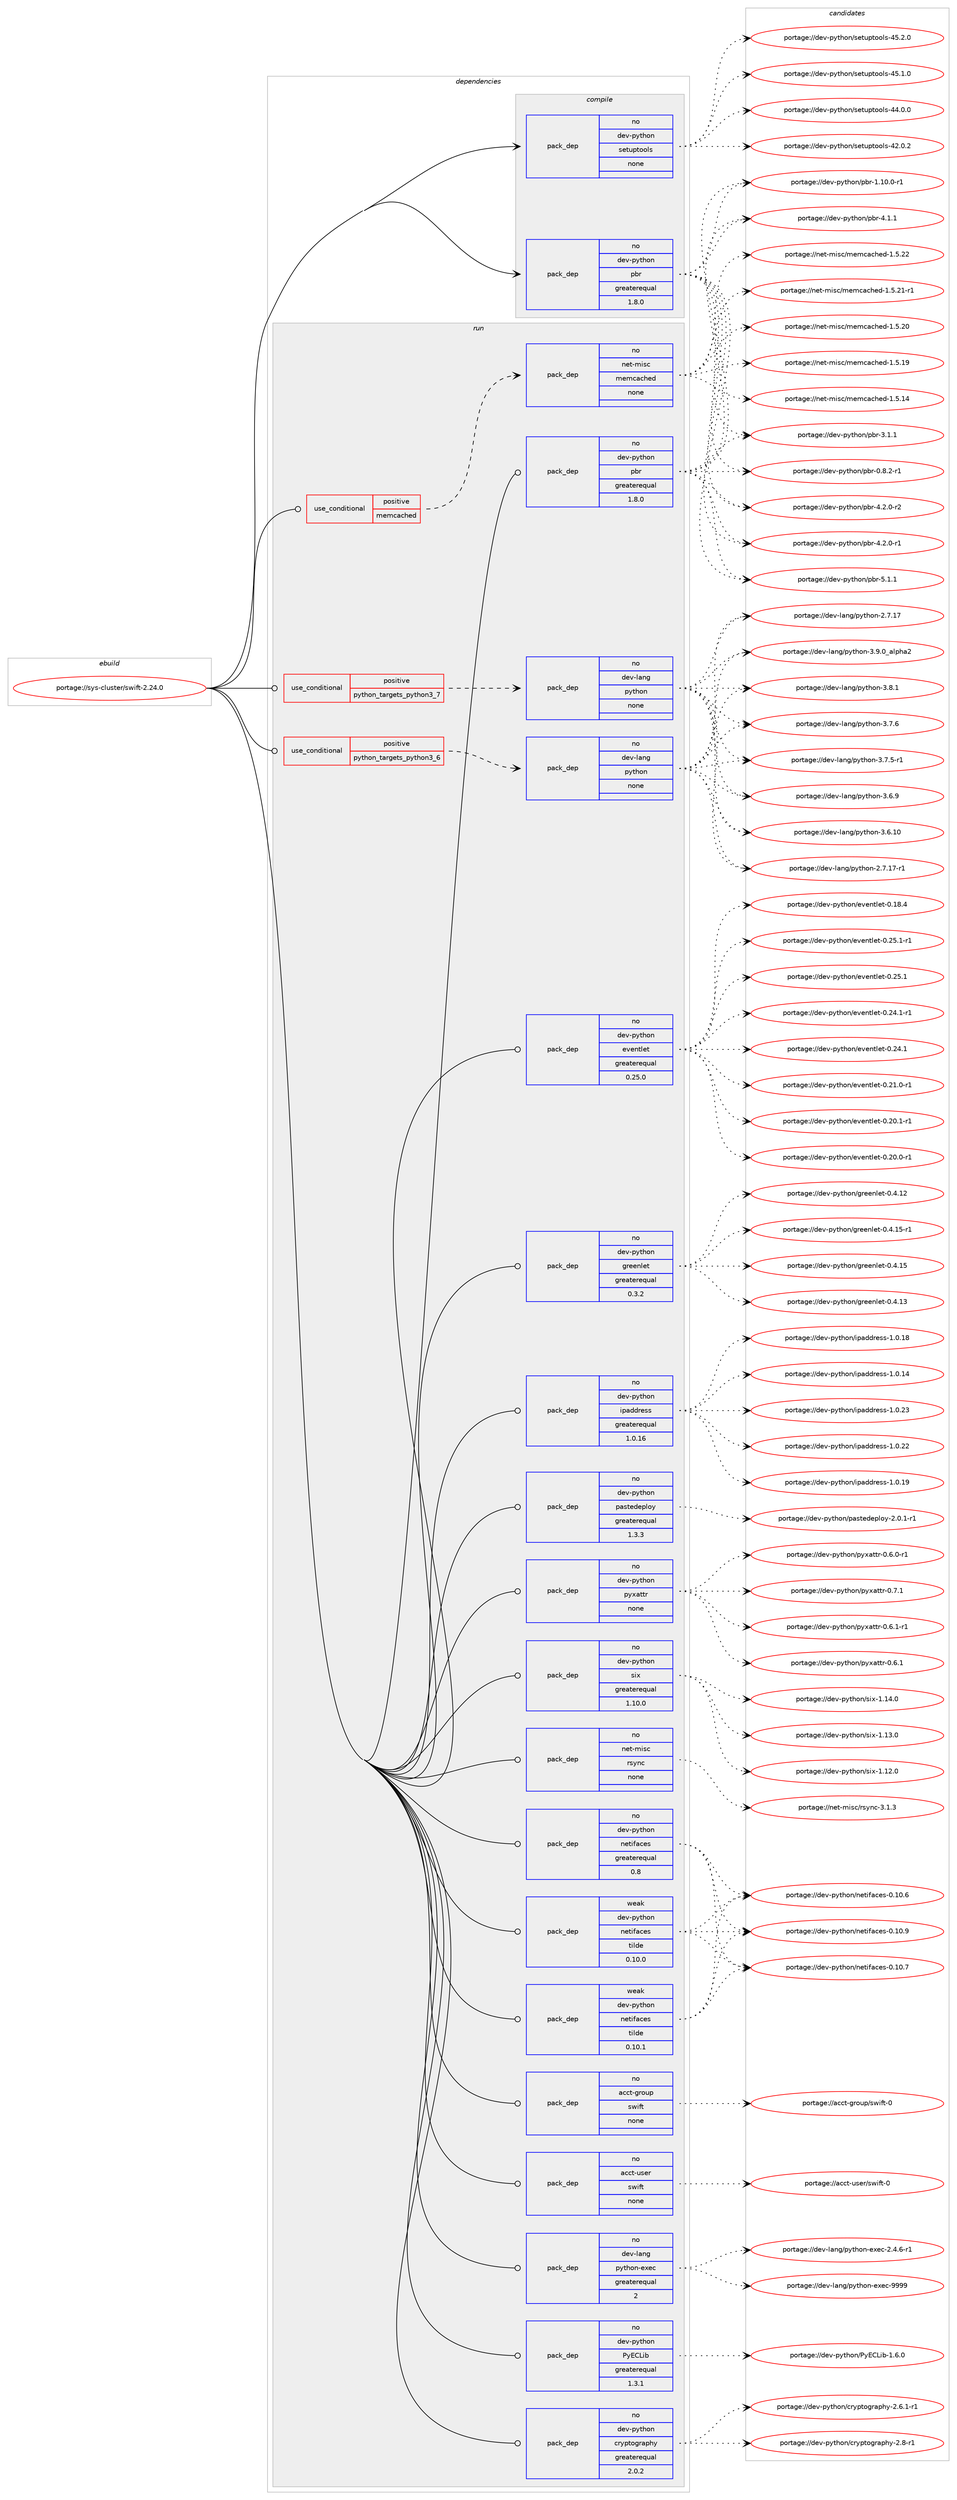 digraph prolog {

# *************
# Graph options
# *************

newrank=true;
concentrate=true;
compound=true;
graph [rankdir=LR,fontname=Helvetica,fontsize=10,ranksep=1.5];#, ranksep=2.5, nodesep=0.2];
edge  [arrowhead=vee];
node  [fontname=Helvetica,fontsize=10];

# **********
# The ebuild
# **********

subgraph cluster_leftcol {
color=gray;
label=<<i>ebuild</i>>;
id [label="portage://sys-cluster/swift-2.24.0", color=red, width=4, href="../sys-cluster/swift-2.24.0.svg"];
}

# ****************
# The dependencies
# ****************

subgraph cluster_midcol {
color=gray;
label=<<i>dependencies</i>>;
subgraph cluster_compile {
fillcolor="#eeeeee";
style=filled;
label=<<i>compile</i>>;
subgraph pack39015 {
dependency50409 [label=<<TABLE BORDER="0" CELLBORDER="1" CELLSPACING="0" CELLPADDING="4" WIDTH="220"><TR><TD ROWSPAN="6" CELLPADDING="30">pack_dep</TD></TR><TR><TD WIDTH="110">no</TD></TR><TR><TD>dev-python</TD></TR><TR><TD>pbr</TD></TR><TR><TD>greaterequal</TD></TR><TR><TD>1.8.0</TD></TR></TABLE>>, shape=none, color=blue];
}
id:e -> dependency50409:w [weight=20,style="solid",arrowhead="vee"];
subgraph pack39016 {
dependency50410 [label=<<TABLE BORDER="0" CELLBORDER="1" CELLSPACING="0" CELLPADDING="4" WIDTH="220"><TR><TD ROWSPAN="6" CELLPADDING="30">pack_dep</TD></TR><TR><TD WIDTH="110">no</TD></TR><TR><TD>dev-python</TD></TR><TR><TD>setuptools</TD></TR><TR><TD>none</TD></TR><TR><TD></TD></TR></TABLE>>, shape=none, color=blue];
}
id:e -> dependency50410:w [weight=20,style="solid",arrowhead="vee"];
}
subgraph cluster_compileandrun {
fillcolor="#eeeeee";
style=filled;
label=<<i>compile and run</i>>;
}
subgraph cluster_run {
fillcolor="#eeeeee";
style=filled;
label=<<i>run</i>>;
subgraph cond10279 {
dependency50411 [label=<<TABLE BORDER="0" CELLBORDER="1" CELLSPACING="0" CELLPADDING="4"><TR><TD ROWSPAN="3" CELLPADDING="10">use_conditional</TD></TR><TR><TD>positive</TD></TR><TR><TD>memcached</TD></TR></TABLE>>, shape=none, color=red];
subgraph pack39017 {
dependency50412 [label=<<TABLE BORDER="0" CELLBORDER="1" CELLSPACING="0" CELLPADDING="4" WIDTH="220"><TR><TD ROWSPAN="6" CELLPADDING="30">pack_dep</TD></TR><TR><TD WIDTH="110">no</TD></TR><TR><TD>net-misc</TD></TR><TR><TD>memcached</TD></TR><TR><TD>none</TD></TR><TR><TD></TD></TR></TABLE>>, shape=none, color=blue];
}
dependency50411:e -> dependency50412:w [weight=20,style="dashed",arrowhead="vee"];
}
id:e -> dependency50411:w [weight=20,style="solid",arrowhead="odot"];
subgraph cond10280 {
dependency50413 [label=<<TABLE BORDER="0" CELLBORDER="1" CELLSPACING="0" CELLPADDING="4"><TR><TD ROWSPAN="3" CELLPADDING="10">use_conditional</TD></TR><TR><TD>positive</TD></TR><TR><TD>python_targets_python3_6</TD></TR></TABLE>>, shape=none, color=red];
subgraph pack39018 {
dependency50414 [label=<<TABLE BORDER="0" CELLBORDER="1" CELLSPACING="0" CELLPADDING="4" WIDTH="220"><TR><TD ROWSPAN="6" CELLPADDING="30">pack_dep</TD></TR><TR><TD WIDTH="110">no</TD></TR><TR><TD>dev-lang</TD></TR><TR><TD>python</TD></TR><TR><TD>none</TD></TR><TR><TD></TD></TR></TABLE>>, shape=none, color=blue];
}
dependency50413:e -> dependency50414:w [weight=20,style="dashed",arrowhead="vee"];
}
id:e -> dependency50413:w [weight=20,style="solid",arrowhead="odot"];
subgraph cond10281 {
dependency50415 [label=<<TABLE BORDER="0" CELLBORDER="1" CELLSPACING="0" CELLPADDING="4"><TR><TD ROWSPAN="3" CELLPADDING="10">use_conditional</TD></TR><TR><TD>positive</TD></TR><TR><TD>python_targets_python3_7</TD></TR></TABLE>>, shape=none, color=red];
subgraph pack39019 {
dependency50416 [label=<<TABLE BORDER="0" CELLBORDER="1" CELLSPACING="0" CELLPADDING="4" WIDTH="220"><TR><TD ROWSPAN="6" CELLPADDING="30">pack_dep</TD></TR><TR><TD WIDTH="110">no</TD></TR><TR><TD>dev-lang</TD></TR><TR><TD>python</TD></TR><TR><TD>none</TD></TR><TR><TD></TD></TR></TABLE>>, shape=none, color=blue];
}
dependency50415:e -> dependency50416:w [weight=20,style="dashed",arrowhead="vee"];
}
id:e -> dependency50415:w [weight=20,style="solid",arrowhead="odot"];
subgraph pack39020 {
dependency50417 [label=<<TABLE BORDER="0" CELLBORDER="1" CELLSPACING="0" CELLPADDING="4" WIDTH="220"><TR><TD ROWSPAN="6" CELLPADDING="30">pack_dep</TD></TR><TR><TD WIDTH="110">no</TD></TR><TR><TD>acct-group</TD></TR><TR><TD>swift</TD></TR><TR><TD>none</TD></TR><TR><TD></TD></TR></TABLE>>, shape=none, color=blue];
}
id:e -> dependency50417:w [weight=20,style="solid",arrowhead="odot"];
subgraph pack39021 {
dependency50418 [label=<<TABLE BORDER="0" CELLBORDER="1" CELLSPACING="0" CELLPADDING="4" WIDTH="220"><TR><TD ROWSPAN="6" CELLPADDING="30">pack_dep</TD></TR><TR><TD WIDTH="110">no</TD></TR><TR><TD>acct-user</TD></TR><TR><TD>swift</TD></TR><TR><TD>none</TD></TR><TR><TD></TD></TR></TABLE>>, shape=none, color=blue];
}
id:e -> dependency50418:w [weight=20,style="solid",arrowhead="odot"];
subgraph pack39022 {
dependency50419 [label=<<TABLE BORDER="0" CELLBORDER="1" CELLSPACING="0" CELLPADDING="4" WIDTH="220"><TR><TD ROWSPAN="6" CELLPADDING="30">pack_dep</TD></TR><TR><TD WIDTH="110">no</TD></TR><TR><TD>dev-lang</TD></TR><TR><TD>python-exec</TD></TR><TR><TD>greaterequal</TD></TR><TR><TD>2</TD></TR></TABLE>>, shape=none, color=blue];
}
id:e -> dependency50419:w [weight=20,style="solid",arrowhead="odot"];
subgraph pack39023 {
dependency50420 [label=<<TABLE BORDER="0" CELLBORDER="1" CELLSPACING="0" CELLPADDING="4" WIDTH="220"><TR><TD ROWSPAN="6" CELLPADDING="30">pack_dep</TD></TR><TR><TD WIDTH="110">no</TD></TR><TR><TD>dev-python</TD></TR><TR><TD>PyECLib</TD></TR><TR><TD>greaterequal</TD></TR><TR><TD>1.3.1</TD></TR></TABLE>>, shape=none, color=blue];
}
id:e -> dependency50420:w [weight=20,style="solid",arrowhead="odot"];
subgraph pack39024 {
dependency50421 [label=<<TABLE BORDER="0" CELLBORDER="1" CELLSPACING="0" CELLPADDING="4" WIDTH="220"><TR><TD ROWSPAN="6" CELLPADDING="30">pack_dep</TD></TR><TR><TD WIDTH="110">no</TD></TR><TR><TD>dev-python</TD></TR><TR><TD>cryptography</TD></TR><TR><TD>greaterequal</TD></TR><TR><TD>2.0.2</TD></TR></TABLE>>, shape=none, color=blue];
}
id:e -> dependency50421:w [weight=20,style="solid",arrowhead="odot"];
subgraph pack39025 {
dependency50422 [label=<<TABLE BORDER="0" CELLBORDER="1" CELLSPACING="0" CELLPADDING="4" WIDTH="220"><TR><TD ROWSPAN="6" CELLPADDING="30">pack_dep</TD></TR><TR><TD WIDTH="110">no</TD></TR><TR><TD>dev-python</TD></TR><TR><TD>eventlet</TD></TR><TR><TD>greaterequal</TD></TR><TR><TD>0.25.0</TD></TR></TABLE>>, shape=none, color=blue];
}
id:e -> dependency50422:w [weight=20,style="solid",arrowhead="odot"];
subgraph pack39026 {
dependency50423 [label=<<TABLE BORDER="0" CELLBORDER="1" CELLSPACING="0" CELLPADDING="4" WIDTH="220"><TR><TD ROWSPAN="6" CELLPADDING="30">pack_dep</TD></TR><TR><TD WIDTH="110">no</TD></TR><TR><TD>dev-python</TD></TR><TR><TD>greenlet</TD></TR><TR><TD>greaterequal</TD></TR><TR><TD>0.3.2</TD></TR></TABLE>>, shape=none, color=blue];
}
id:e -> dependency50423:w [weight=20,style="solid",arrowhead="odot"];
subgraph pack39027 {
dependency50424 [label=<<TABLE BORDER="0" CELLBORDER="1" CELLSPACING="0" CELLPADDING="4" WIDTH="220"><TR><TD ROWSPAN="6" CELLPADDING="30">pack_dep</TD></TR><TR><TD WIDTH="110">no</TD></TR><TR><TD>dev-python</TD></TR><TR><TD>ipaddress</TD></TR><TR><TD>greaterequal</TD></TR><TR><TD>1.0.16</TD></TR></TABLE>>, shape=none, color=blue];
}
id:e -> dependency50424:w [weight=20,style="solid",arrowhead="odot"];
subgraph pack39028 {
dependency50425 [label=<<TABLE BORDER="0" CELLBORDER="1" CELLSPACING="0" CELLPADDING="4" WIDTH="220"><TR><TD ROWSPAN="6" CELLPADDING="30">pack_dep</TD></TR><TR><TD WIDTH="110">no</TD></TR><TR><TD>dev-python</TD></TR><TR><TD>netifaces</TD></TR><TR><TD>greaterequal</TD></TR><TR><TD>0.8</TD></TR></TABLE>>, shape=none, color=blue];
}
id:e -> dependency50425:w [weight=20,style="solid",arrowhead="odot"];
subgraph pack39029 {
dependency50426 [label=<<TABLE BORDER="0" CELLBORDER="1" CELLSPACING="0" CELLPADDING="4" WIDTH="220"><TR><TD ROWSPAN="6" CELLPADDING="30">pack_dep</TD></TR><TR><TD WIDTH="110">no</TD></TR><TR><TD>dev-python</TD></TR><TR><TD>pastedeploy</TD></TR><TR><TD>greaterequal</TD></TR><TR><TD>1.3.3</TD></TR></TABLE>>, shape=none, color=blue];
}
id:e -> dependency50426:w [weight=20,style="solid",arrowhead="odot"];
subgraph pack39030 {
dependency50427 [label=<<TABLE BORDER="0" CELLBORDER="1" CELLSPACING="0" CELLPADDING="4" WIDTH="220"><TR><TD ROWSPAN="6" CELLPADDING="30">pack_dep</TD></TR><TR><TD WIDTH="110">no</TD></TR><TR><TD>dev-python</TD></TR><TR><TD>pbr</TD></TR><TR><TD>greaterequal</TD></TR><TR><TD>1.8.0</TD></TR></TABLE>>, shape=none, color=blue];
}
id:e -> dependency50427:w [weight=20,style="solid",arrowhead="odot"];
subgraph pack39031 {
dependency50428 [label=<<TABLE BORDER="0" CELLBORDER="1" CELLSPACING="0" CELLPADDING="4" WIDTH="220"><TR><TD ROWSPAN="6" CELLPADDING="30">pack_dep</TD></TR><TR><TD WIDTH="110">no</TD></TR><TR><TD>dev-python</TD></TR><TR><TD>pyxattr</TD></TR><TR><TD>none</TD></TR><TR><TD></TD></TR></TABLE>>, shape=none, color=blue];
}
id:e -> dependency50428:w [weight=20,style="solid",arrowhead="odot"];
subgraph pack39032 {
dependency50429 [label=<<TABLE BORDER="0" CELLBORDER="1" CELLSPACING="0" CELLPADDING="4" WIDTH="220"><TR><TD ROWSPAN="6" CELLPADDING="30">pack_dep</TD></TR><TR><TD WIDTH="110">no</TD></TR><TR><TD>dev-python</TD></TR><TR><TD>six</TD></TR><TR><TD>greaterequal</TD></TR><TR><TD>1.10.0</TD></TR></TABLE>>, shape=none, color=blue];
}
id:e -> dependency50429:w [weight=20,style="solid",arrowhead="odot"];
subgraph pack39033 {
dependency50430 [label=<<TABLE BORDER="0" CELLBORDER="1" CELLSPACING="0" CELLPADDING="4" WIDTH="220"><TR><TD ROWSPAN="6" CELLPADDING="30">pack_dep</TD></TR><TR><TD WIDTH="110">no</TD></TR><TR><TD>net-misc</TD></TR><TR><TD>rsync</TD></TR><TR><TD>none</TD></TR><TR><TD></TD></TR></TABLE>>, shape=none, color=blue];
}
id:e -> dependency50430:w [weight=20,style="solid",arrowhead="odot"];
subgraph pack39034 {
dependency50431 [label=<<TABLE BORDER="0" CELLBORDER="1" CELLSPACING="0" CELLPADDING="4" WIDTH="220"><TR><TD ROWSPAN="6" CELLPADDING="30">pack_dep</TD></TR><TR><TD WIDTH="110">weak</TD></TR><TR><TD>dev-python</TD></TR><TR><TD>netifaces</TD></TR><TR><TD>tilde</TD></TR><TR><TD>0.10.0</TD></TR></TABLE>>, shape=none, color=blue];
}
id:e -> dependency50431:w [weight=20,style="solid",arrowhead="odot"];
subgraph pack39035 {
dependency50432 [label=<<TABLE BORDER="0" CELLBORDER="1" CELLSPACING="0" CELLPADDING="4" WIDTH="220"><TR><TD ROWSPAN="6" CELLPADDING="30">pack_dep</TD></TR><TR><TD WIDTH="110">weak</TD></TR><TR><TD>dev-python</TD></TR><TR><TD>netifaces</TD></TR><TR><TD>tilde</TD></TR><TR><TD>0.10.1</TD></TR></TABLE>>, shape=none, color=blue];
}
id:e -> dependency50432:w [weight=20,style="solid",arrowhead="odot"];
}
}

# **************
# The candidates
# **************

subgraph cluster_choices {
rank=same;
color=gray;
label=<<i>candidates</i>>;

subgraph choice39015 {
color=black;
nodesep=1;
choice100101118451121211161041111104711298114455346494649 [label="portage://dev-python/pbr-5.1.1", color=red, width=4,href="../dev-python/pbr-5.1.1.svg"];
choice1001011184511212111610411111047112981144552465046484511450 [label="portage://dev-python/pbr-4.2.0-r2", color=red, width=4,href="../dev-python/pbr-4.2.0-r2.svg"];
choice1001011184511212111610411111047112981144552465046484511449 [label="portage://dev-python/pbr-4.2.0-r1", color=red, width=4,href="../dev-python/pbr-4.2.0-r1.svg"];
choice100101118451121211161041111104711298114455246494649 [label="portage://dev-python/pbr-4.1.1", color=red, width=4,href="../dev-python/pbr-4.1.1.svg"];
choice100101118451121211161041111104711298114455146494649 [label="portage://dev-python/pbr-3.1.1", color=red, width=4,href="../dev-python/pbr-3.1.1.svg"];
choice100101118451121211161041111104711298114454946494846484511449 [label="portage://dev-python/pbr-1.10.0-r1", color=red, width=4,href="../dev-python/pbr-1.10.0-r1.svg"];
choice1001011184511212111610411111047112981144548465646504511449 [label="portage://dev-python/pbr-0.8.2-r1", color=red, width=4,href="../dev-python/pbr-0.8.2-r1.svg"];
dependency50409:e -> choice100101118451121211161041111104711298114455346494649:w [style=dotted,weight="100"];
dependency50409:e -> choice1001011184511212111610411111047112981144552465046484511450:w [style=dotted,weight="100"];
dependency50409:e -> choice1001011184511212111610411111047112981144552465046484511449:w [style=dotted,weight="100"];
dependency50409:e -> choice100101118451121211161041111104711298114455246494649:w [style=dotted,weight="100"];
dependency50409:e -> choice100101118451121211161041111104711298114455146494649:w [style=dotted,weight="100"];
dependency50409:e -> choice100101118451121211161041111104711298114454946494846484511449:w [style=dotted,weight="100"];
dependency50409:e -> choice1001011184511212111610411111047112981144548465646504511449:w [style=dotted,weight="100"];
}
subgraph choice39016 {
color=black;
nodesep=1;
choice100101118451121211161041111104711510111611711211611111110811545525346504648 [label="portage://dev-python/setuptools-45.2.0", color=red, width=4,href="../dev-python/setuptools-45.2.0.svg"];
choice100101118451121211161041111104711510111611711211611111110811545525346494648 [label="portage://dev-python/setuptools-45.1.0", color=red, width=4,href="../dev-python/setuptools-45.1.0.svg"];
choice100101118451121211161041111104711510111611711211611111110811545525246484648 [label="portage://dev-python/setuptools-44.0.0", color=red, width=4,href="../dev-python/setuptools-44.0.0.svg"];
choice100101118451121211161041111104711510111611711211611111110811545525046484650 [label="portage://dev-python/setuptools-42.0.2", color=red, width=4,href="../dev-python/setuptools-42.0.2.svg"];
dependency50410:e -> choice100101118451121211161041111104711510111611711211611111110811545525346504648:w [style=dotted,weight="100"];
dependency50410:e -> choice100101118451121211161041111104711510111611711211611111110811545525346494648:w [style=dotted,weight="100"];
dependency50410:e -> choice100101118451121211161041111104711510111611711211611111110811545525246484648:w [style=dotted,weight="100"];
dependency50410:e -> choice100101118451121211161041111104711510111611711211611111110811545525046484650:w [style=dotted,weight="100"];
}
subgraph choice39017 {
color=black;
nodesep=1;
choice11010111645109105115994710910110999979910410110045494653465050 [label="portage://net-misc/memcached-1.5.22", color=red, width=4,href="../net-misc/memcached-1.5.22.svg"];
choice110101116451091051159947109101109999799104101100454946534650494511449 [label="portage://net-misc/memcached-1.5.21-r1", color=red, width=4,href="../net-misc/memcached-1.5.21-r1.svg"];
choice11010111645109105115994710910110999979910410110045494653465048 [label="portage://net-misc/memcached-1.5.20", color=red, width=4,href="../net-misc/memcached-1.5.20.svg"];
choice11010111645109105115994710910110999979910410110045494653464957 [label="portage://net-misc/memcached-1.5.19", color=red, width=4,href="../net-misc/memcached-1.5.19.svg"];
choice11010111645109105115994710910110999979910410110045494653464952 [label="portage://net-misc/memcached-1.5.14", color=red, width=4,href="../net-misc/memcached-1.5.14.svg"];
dependency50412:e -> choice11010111645109105115994710910110999979910410110045494653465050:w [style=dotted,weight="100"];
dependency50412:e -> choice110101116451091051159947109101109999799104101100454946534650494511449:w [style=dotted,weight="100"];
dependency50412:e -> choice11010111645109105115994710910110999979910410110045494653465048:w [style=dotted,weight="100"];
dependency50412:e -> choice11010111645109105115994710910110999979910410110045494653464957:w [style=dotted,weight="100"];
dependency50412:e -> choice11010111645109105115994710910110999979910410110045494653464952:w [style=dotted,weight="100"];
}
subgraph choice39018 {
color=black;
nodesep=1;
choice10010111845108971101034711212111610411111045514657464895971081121049750 [label="portage://dev-lang/python-3.9.0_alpha2", color=red, width=4,href="../dev-lang/python-3.9.0_alpha2.svg"];
choice100101118451089711010347112121116104111110455146564649 [label="portage://dev-lang/python-3.8.1", color=red, width=4,href="../dev-lang/python-3.8.1.svg"];
choice100101118451089711010347112121116104111110455146554654 [label="portage://dev-lang/python-3.7.6", color=red, width=4,href="../dev-lang/python-3.7.6.svg"];
choice1001011184510897110103471121211161041111104551465546534511449 [label="portage://dev-lang/python-3.7.5-r1", color=red, width=4,href="../dev-lang/python-3.7.5-r1.svg"];
choice100101118451089711010347112121116104111110455146544657 [label="portage://dev-lang/python-3.6.9", color=red, width=4,href="../dev-lang/python-3.6.9.svg"];
choice10010111845108971101034711212111610411111045514654464948 [label="portage://dev-lang/python-3.6.10", color=red, width=4,href="../dev-lang/python-3.6.10.svg"];
choice100101118451089711010347112121116104111110455046554649554511449 [label="portage://dev-lang/python-2.7.17-r1", color=red, width=4,href="../dev-lang/python-2.7.17-r1.svg"];
choice10010111845108971101034711212111610411111045504655464955 [label="portage://dev-lang/python-2.7.17", color=red, width=4,href="../dev-lang/python-2.7.17.svg"];
dependency50414:e -> choice10010111845108971101034711212111610411111045514657464895971081121049750:w [style=dotted,weight="100"];
dependency50414:e -> choice100101118451089711010347112121116104111110455146564649:w [style=dotted,weight="100"];
dependency50414:e -> choice100101118451089711010347112121116104111110455146554654:w [style=dotted,weight="100"];
dependency50414:e -> choice1001011184510897110103471121211161041111104551465546534511449:w [style=dotted,weight="100"];
dependency50414:e -> choice100101118451089711010347112121116104111110455146544657:w [style=dotted,weight="100"];
dependency50414:e -> choice10010111845108971101034711212111610411111045514654464948:w [style=dotted,weight="100"];
dependency50414:e -> choice100101118451089711010347112121116104111110455046554649554511449:w [style=dotted,weight="100"];
dependency50414:e -> choice10010111845108971101034711212111610411111045504655464955:w [style=dotted,weight="100"];
}
subgraph choice39019 {
color=black;
nodesep=1;
choice10010111845108971101034711212111610411111045514657464895971081121049750 [label="portage://dev-lang/python-3.9.0_alpha2", color=red, width=4,href="../dev-lang/python-3.9.0_alpha2.svg"];
choice100101118451089711010347112121116104111110455146564649 [label="portage://dev-lang/python-3.8.1", color=red, width=4,href="../dev-lang/python-3.8.1.svg"];
choice100101118451089711010347112121116104111110455146554654 [label="portage://dev-lang/python-3.7.6", color=red, width=4,href="../dev-lang/python-3.7.6.svg"];
choice1001011184510897110103471121211161041111104551465546534511449 [label="portage://dev-lang/python-3.7.5-r1", color=red, width=4,href="../dev-lang/python-3.7.5-r1.svg"];
choice100101118451089711010347112121116104111110455146544657 [label="portage://dev-lang/python-3.6.9", color=red, width=4,href="../dev-lang/python-3.6.9.svg"];
choice10010111845108971101034711212111610411111045514654464948 [label="portage://dev-lang/python-3.6.10", color=red, width=4,href="../dev-lang/python-3.6.10.svg"];
choice100101118451089711010347112121116104111110455046554649554511449 [label="portage://dev-lang/python-2.7.17-r1", color=red, width=4,href="../dev-lang/python-2.7.17-r1.svg"];
choice10010111845108971101034711212111610411111045504655464955 [label="portage://dev-lang/python-2.7.17", color=red, width=4,href="../dev-lang/python-2.7.17.svg"];
dependency50416:e -> choice10010111845108971101034711212111610411111045514657464895971081121049750:w [style=dotted,weight="100"];
dependency50416:e -> choice100101118451089711010347112121116104111110455146564649:w [style=dotted,weight="100"];
dependency50416:e -> choice100101118451089711010347112121116104111110455146554654:w [style=dotted,weight="100"];
dependency50416:e -> choice1001011184510897110103471121211161041111104551465546534511449:w [style=dotted,weight="100"];
dependency50416:e -> choice100101118451089711010347112121116104111110455146544657:w [style=dotted,weight="100"];
dependency50416:e -> choice10010111845108971101034711212111610411111045514654464948:w [style=dotted,weight="100"];
dependency50416:e -> choice100101118451089711010347112121116104111110455046554649554511449:w [style=dotted,weight="100"];
dependency50416:e -> choice10010111845108971101034711212111610411111045504655464955:w [style=dotted,weight="100"];
}
subgraph choice39020 {
color=black;
nodesep=1;
choice97999911645103114111117112471151191051021164548 [label="portage://acct-group/swift-0", color=red, width=4,href="../acct-group/swift-0.svg"];
dependency50417:e -> choice97999911645103114111117112471151191051021164548:w [style=dotted,weight="100"];
}
subgraph choice39021 {
color=black;
nodesep=1;
choice97999911645117115101114471151191051021164548 [label="portage://acct-user/swift-0", color=red, width=4,href="../acct-user/swift-0.svg"];
dependency50418:e -> choice97999911645117115101114471151191051021164548:w [style=dotted,weight="100"];
}
subgraph choice39022 {
color=black;
nodesep=1;
choice10010111845108971101034711212111610411111045101120101994557575757 [label="portage://dev-lang/python-exec-9999", color=red, width=4,href="../dev-lang/python-exec-9999.svg"];
choice10010111845108971101034711212111610411111045101120101994550465246544511449 [label="portage://dev-lang/python-exec-2.4.6-r1", color=red, width=4,href="../dev-lang/python-exec-2.4.6-r1.svg"];
dependency50419:e -> choice10010111845108971101034711212111610411111045101120101994557575757:w [style=dotted,weight="100"];
dependency50419:e -> choice10010111845108971101034711212111610411111045101120101994550465246544511449:w [style=dotted,weight="100"];
}
subgraph choice39023 {
color=black;
nodesep=1;
choice10010111845112121116104111110478012169677610598454946544648 [label="portage://dev-python/PyECLib-1.6.0", color=red, width=4,href="../dev-python/PyECLib-1.6.0.svg"];
dependency50420:e -> choice10010111845112121116104111110478012169677610598454946544648:w [style=dotted,weight="100"];
}
subgraph choice39024 {
color=black;
nodesep=1;
choice10010111845112121116104111110479911412111211611110311497112104121455046564511449 [label="portage://dev-python/cryptography-2.8-r1", color=red, width=4,href="../dev-python/cryptography-2.8-r1.svg"];
choice100101118451121211161041111104799114121112116111103114971121041214550465446494511449 [label="portage://dev-python/cryptography-2.6.1-r1", color=red, width=4,href="../dev-python/cryptography-2.6.1-r1.svg"];
dependency50421:e -> choice10010111845112121116104111110479911412111211611110311497112104121455046564511449:w [style=dotted,weight="100"];
dependency50421:e -> choice100101118451121211161041111104799114121112116111103114971121041214550465446494511449:w [style=dotted,weight="100"];
}
subgraph choice39025 {
color=black;
nodesep=1;
choice1001011184511212111610411111047101118101110116108101116454846505346494511449 [label="portage://dev-python/eventlet-0.25.1-r1", color=red, width=4,href="../dev-python/eventlet-0.25.1-r1.svg"];
choice100101118451121211161041111104710111810111011610810111645484650534649 [label="portage://dev-python/eventlet-0.25.1", color=red, width=4,href="../dev-python/eventlet-0.25.1.svg"];
choice1001011184511212111610411111047101118101110116108101116454846505246494511449 [label="portage://dev-python/eventlet-0.24.1-r1", color=red, width=4,href="../dev-python/eventlet-0.24.1-r1.svg"];
choice100101118451121211161041111104710111810111011610810111645484650524649 [label="portage://dev-python/eventlet-0.24.1", color=red, width=4,href="../dev-python/eventlet-0.24.1.svg"];
choice1001011184511212111610411111047101118101110116108101116454846504946484511449 [label="portage://dev-python/eventlet-0.21.0-r1", color=red, width=4,href="../dev-python/eventlet-0.21.0-r1.svg"];
choice1001011184511212111610411111047101118101110116108101116454846504846494511449 [label="portage://dev-python/eventlet-0.20.1-r1", color=red, width=4,href="../dev-python/eventlet-0.20.1-r1.svg"];
choice1001011184511212111610411111047101118101110116108101116454846504846484511449 [label="portage://dev-python/eventlet-0.20.0-r1", color=red, width=4,href="../dev-python/eventlet-0.20.0-r1.svg"];
choice100101118451121211161041111104710111810111011610810111645484649564652 [label="portage://dev-python/eventlet-0.18.4", color=red, width=4,href="../dev-python/eventlet-0.18.4.svg"];
dependency50422:e -> choice1001011184511212111610411111047101118101110116108101116454846505346494511449:w [style=dotted,weight="100"];
dependency50422:e -> choice100101118451121211161041111104710111810111011610810111645484650534649:w [style=dotted,weight="100"];
dependency50422:e -> choice1001011184511212111610411111047101118101110116108101116454846505246494511449:w [style=dotted,weight="100"];
dependency50422:e -> choice100101118451121211161041111104710111810111011610810111645484650524649:w [style=dotted,weight="100"];
dependency50422:e -> choice1001011184511212111610411111047101118101110116108101116454846504946484511449:w [style=dotted,weight="100"];
dependency50422:e -> choice1001011184511212111610411111047101118101110116108101116454846504846494511449:w [style=dotted,weight="100"];
dependency50422:e -> choice1001011184511212111610411111047101118101110116108101116454846504846484511449:w [style=dotted,weight="100"];
dependency50422:e -> choice100101118451121211161041111104710111810111011610810111645484649564652:w [style=dotted,weight="100"];
}
subgraph choice39026 {
color=black;
nodesep=1;
choice1001011184511212111610411111047103114101101110108101116454846524649534511449 [label="portage://dev-python/greenlet-0.4.15-r1", color=red, width=4,href="../dev-python/greenlet-0.4.15-r1.svg"];
choice100101118451121211161041111104710311410110111010810111645484652464953 [label="portage://dev-python/greenlet-0.4.15", color=red, width=4,href="../dev-python/greenlet-0.4.15.svg"];
choice100101118451121211161041111104710311410110111010810111645484652464951 [label="portage://dev-python/greenlet-0.4.13", color=red, width=4,href="../dev-python/greenlet-0.4.13.svg"];
choice100101118451121211161041111104710311410110111010810111645484652464950 [label="portage://dev-python/greenlet-0.4.12", color=red, width=4,href="../dev-python/greenlet-0.4.12.svg"];
dependency50423:e -> choice1001011184511212111610411111047103114101101110108101116454846524649534511449:w [style=dotted,weight="100"];
dependency50423:e -> choice100101118451121211161041111104710311410110111010810111645484652464953:w [style=dotted,weight="100"];
dependency50423:e -> choice100101118451121211161041111104710311410110111010810111645484652464951:w [style=dotted,weight="100"];
dependency50423:e -> choice100101118451121211161041111104710311410110111010810111645484652464950:w [style=dotted,weight="100"];
}
subgraph choice39027 {
color=black;
nodesep=1;
choice10010111845112121116104111110471051129710010011410111511545494648465051 [label="portage://dev-python/ipaddress-1.0.23", color=red, width=4,href="../dev-python/ipaddress-1.0.23.svg"];
choice10010111845112121116104111110471051129710010011410111511545494648465050 [label="portage://dev-python/ipaddress-1.0.22", color=red, width=4,href="../dev-python/ipaddress-1.0.22.svg"];
choice10010111845112121116104111110471051129710010011410111511545494648464957 [label="portage://dev-python/ipaddress-1.0.19", color=red, width=4,href="../dev-python/ipaddress-1.0.19.svg"];
choice10010111845112121116104111110471051129710010011410111511545494648464956 [label="portage://dev-python/ipaddress-1.0.18", color=red, width=4,href="../dev-python/ipaddress-1.0.18.svg"];
choice10010111845112121116104111110471051129710010011410111511545494648464952 [label="portage://dev-python/ipaddress-1.0.14", color=red, width=4,href="../dev-python/ipaddress-1.0.14.svg"];
dependency50424:e -> choice10010111845112121116104111110471051129710010011410111511545494648465051:w [style=dotted,weight="100"];
dependency50424:e -> choice10010111845112121116104111110471051129710010011410111511545494648465050:w [style=dotted,weight="100"];
dependency50424:e -> choice10010111845112121116104111110471051129710010011410111511545494648464957:w [style=dotted,weight="100"];
dependency50424:e -> choice10010111845112121116104111110471051129710010011410111511545494648464956:w [style=dotted,weight="100"];
dependency50424:e -> choice10010111845112121116104111110471051129710010011410111511545494648464952:w [style=dotted,weight="100"];
}
subgraph choice39028 {
color=black;
nodesep=1;
choice1001011184511212111610411111047110101116105102979910111545484649484657 [label="portage://dev-python/netifaces-0.10.9", color=red, width=4,href="../dev-python/netifaces-0.10.9.svg"];
choice1001011184511212111610411111047110101116105102979910111545484649484655 [label="portage://dev-python/netifaces-0.10.7", color=red, width=4,href="../dev-python/netifaces-0.10.7.svg"];
choice1001011184511212111610411111047110101116105102979910111545484649484654 [label="portage://dev-python/netifaces-0.10.6", color=red, width=4,href="../dev-python/netifaces-0.10.6.svg"];
dependency50425:e -> choice1001011184511212111610411111047110101116105102979910111545484649484657:w [style=dotted,weight="100"];
dependency50425:e -> choice1001011184511212111610411111047110101116105102979910111545484649484655:w [style=dotted,weight="100"];
dependency50425:e -> choice1001011184511212111610411111047110101116105102979910111545484649484654:w [style=dotted,weight="100"];
}
subgraph choice39029 {
color=black;
nodesep=1;
choice1001011184511212111610411111047112971151161011001011121081111214550464846494511449 [label="portage://dev-python/pastedeploy-2.0.1-r1", color=red, width=4,href="../dev-python/pastedeploy-2.0.1-r1.svg"];
dependency50426:e -> choice1001011184511212111610411111047112971151161011001011121081111214550464846494511449:w [style=dotted,weight="100"];
}
subgraph choice39030 {
color=black;
nodesep=1;
choice100101118451121211161041111104711298114455346494649 [label="portage://dev-python/pbr-5.1.1", color=red, width=4,href="../dev-python/pbr-5.1.1.svg"];
choice1001011184511212111610411111047112981144552465046484511450 [label="portage://dev-python/pbr-4.2.0-r2", color=red, width=4,href="../dev-python/pbr-4.2.0-r2.svg"];
choice1001011184511212111610411111047112981144552465046484511449 [label="portage://dev-python/pbr-4.2.0-r1", color=red, width=4,href="../dev-python/pbr-4.2.0-r1.svg"];
choice100101118451121211161041111104711298114455246494649 [label="portage://dev-python/pbr-4.1.1", color=red, width=4,href="../dev-python/pbr-4.1.1.svg"];
choice100101118451121211161041111104711298114455146494649 [label="portage://dev-python/pbr-3.1.1", color=red, width=4,href="../dev-python/pbr-3.1.1.svg"];
choice100101118451121211161041111104711298114454946494846484511449 [label="portage://dev-python/pbr-1.10.0-r1", color=red, width=4,href="../dev-python/pbr-1.10.0-r1.svg"];
choice1001011184511212111610411111047112981144548465646504511449 [label="portage://dev-python/pbr-0.8.2-r1", color=red, width=4,href="../dev-python/pbr-0.8.2-r1.svg"];
dependency50427:e -> choice100101118451121211161041111104711298114455346494649:w [style=dotted,weight="100"];
dependency50427:e -> choice1001011184511212111610411111047112981144552465046484511450:w [style=dotted,weight="100"];
dependency50427:e -> choice1001011184511212111610411111047112981144552465046484511449:w [style=dotted,weight="100"];
dependency50427:e -> choice100101118451121211161041111104711298114455246494649:w [style=dotted,weight="100"];
dependency50427:e -> choice100101118451121211161041111104711298114455146494649:w [style=dotted,weight="100"];
dependency50427:e -> choice100101118451121211161041111104711298114454946494846484511449:w [style=dotted,weight="100"];
dependency50427:e -> choice1001011184511212111610411111047112981144548465646504511449:w [style=dotted,weight="100"];
}
subgraph choice39031 {
color=black;
nodesep=1;
choice100101118451121211161041111104711212112097116116114454846554649 [label="portage://dev-python/pyxattr-0.7.1", color=red, width=4,href="../dev-python/pyxattr-0.7.1.svg"];
choice1001011184511212111610411111047112121120971161161144548465446494511449 [label="portage://dev-python/pyxattr-0.6.1-r1", color=red, width=4,href="../dev-python/pyxattr-0.6.1-r1.svg"];
choice100101118451121211161041111104711212112097116116114454846544649 [label="portage://dev-python/pyxattr-0.6.1", color=red, width=4,href="../dev-python/pyxattr-0.6.1.svg"];
choice1001011184511212111610411111047112121120971161161144548465446484511449 [label="portage://dev-python/pyxattr-0.6.0-r1", color=red, width=4,href="../dev-python/pyxattr-0.6.0-r1.svg"];
dependency50428:e -> choice100101118451121211161041111104711212112097116116114454846554649:w [style=dotted,weight="100"];
dependency50428:e -> choice1001011184511212111610411111047112121120971161161144548465446494511449:w [style=dotted,weight="100"];
dependency50428:e -> choice100101118451121211161041111104711212112097116116114454846544649:w [style=dotted,weight="100"];
dependency50428:e -> choice1001011184511212111610411111047112121120971161161144548465446484511449:w [style=dotted,weight="100"];
}
subgraph choice39032 {
color=black;
nodesep=1;
choice100101118451121211161041111104711510512045494649524648 [label="portage://dev-python/six-1.14.0", color=red, width=4,href="../dev-python/six-1.14.0.svg"];
choice100101118451121211161041111104711510512045494649514648 [label="portage://dev-python/six-1.13.0", color=red, width=4,href="../dev-python/six-1.13.0.svg"];
choice100101118451121211161041111104711510512045494649504648 [label="portage://dev-python/six-1.12.0", color=red, width=4,href="../dev-python/six-1.12.0.svg"];
dependency50429:e -> choice100101118451121211161041111104711510512045494649524648:w [style=dotted,weight="100"];
dependency50429:e -> choice100101118451121211161041111104711510512045494649514648:w [style=dotted,weight="100"];
dependency50429:e -> choice100101118451121211161041111104711510512045494649504648:w [style=dotted,weight="100"];
}
subgraph choice39033 {
color=black;
nodesep=1;
choice11010111645109105115994711411512111099455146494651 [label="portage://net-misc/rsync-3.1.3", color=red, width=4,href="../net-misc/rsync-3.1.3.svg"];
dependency50430:e -> choice11010111645109105115994711411512111099455146494651:w [style=dotted,weight="100"];
}
subgraph choice39034 {
color=black;
nodesep=1;
choice1001011184511212111610411111047110101116105102979910111545484649484657 [label="portage://dev-python/netifaces-0.10.9", color=red, width=4,href="../dev-python/netifaces-0.10.9.svg"];
choice1001011184511212111610411111047110101116105102979910111545484649484655 [label="portage://dev-python/netifaces-0.10.7", color=red, width=4,href="../dev-python/netifaces-0.10.7.svg"];
choice1001011184511212111610411111047110101116105102979910111545484649484654 [label="portage://dev-python/netifaces-0.10.6", color=red, width=4,href="../dev-python/netifaces-0.10.6.svg"];
dependency50431:e -> choice1001011184511212111610411111047110101116105102979910111545484649484657:w [style=dotted,weight="100"];
dependency50431:e -> choice1001011184511212111610411111047110101116105102979910111545484649484655:w [style=dotted,weight="100"];
dependency50431:e -> choice1001011184511212111610411111047110101116105102979910111545484649484654:w [style=dotted,weight="100"];
}
subgraph choice39035 {
color=black;
nodesep=1;
choice1001011184511212111610411111047110101116105102979910111545484649484657 [label="portage://dev-python/netifaces-0.10.9", color=red, width=4,href="../dev-python/netifaces-0.10.9.svg"];
choice1001011184511212111610411111047110101116105102979910111545484649484655 [label="portage://dev-python/netifaces-0.10.7", color=red, width=4,href="../dev-python/netifaces-0.10.7.svg"];
choice1001011184511212111610411111047110101116105102979910111545484649484654 [label="portage://dev-python/netifaces-0.10.6", color=red, width=4,href="../dev-python/netifaces-0.10.6.svg"];
dependency50432:e -> choice1001011184511212111610411111047110101116105102979910111545484649484657:w [style=dotted,weight="100"];
dependency50432:e -> choice1001011184511212111610411111047110101116105102979910111545484649484655:w [style=dotted,weight="100"];
dependency50432:e -> choice1001011184511212111610411111047110101116105102979910111545484649484654:w [style=dotted,weight="100"];
}
}

}
